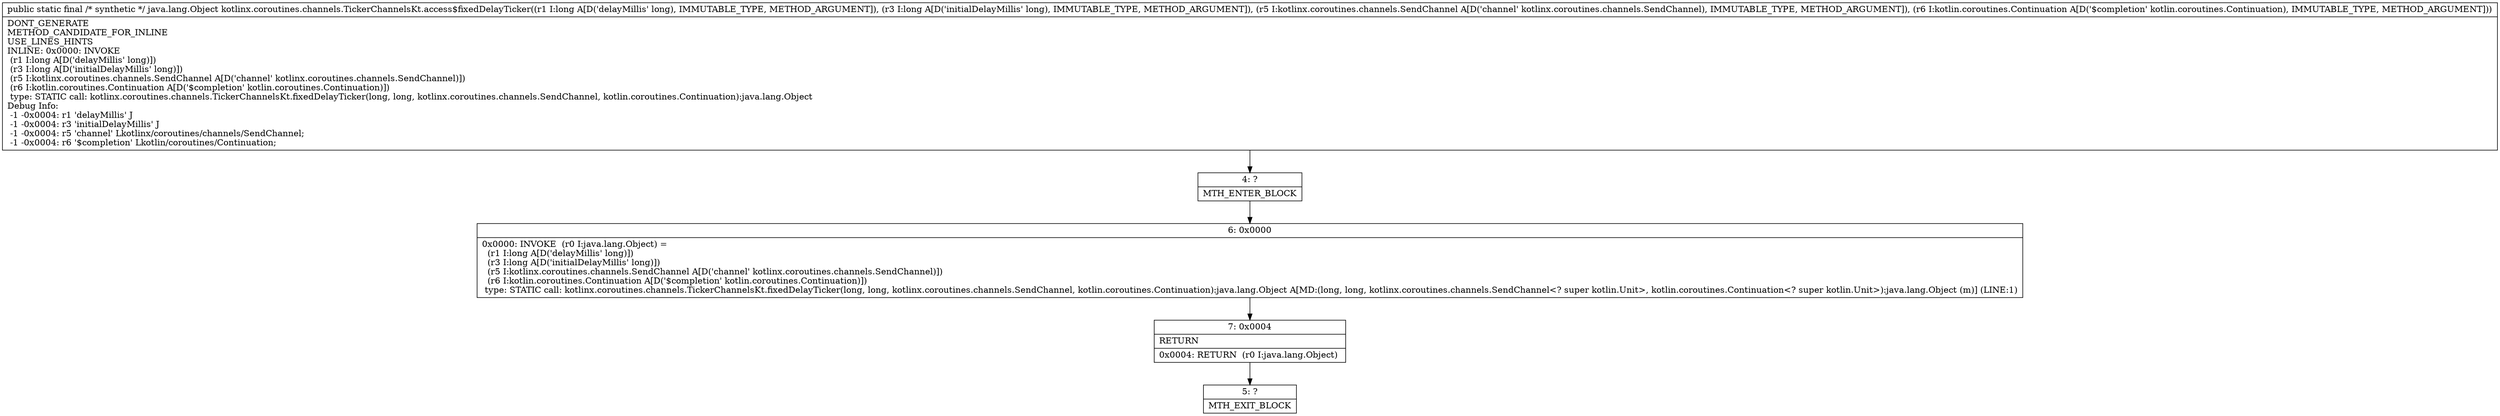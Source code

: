 digraph "CFG forkotlinx.coroutines.channels.TickerChannelsKt.access$fixedDelayTicker(JJLkotlinx\/coroutines\/channels\/SendChannel;Lkotlin\/coroutines\/Continuation;)Ljava\/lang\/Object;" {
Node_4 [shape=record,label="{4\:\ ?|MTH_ENTER_BLOCK\l}"];
Node_6 [shape=record,label="{6\:\ 0x0000|0x0000: INVOKE  (r0 I:java.lang.Object) = \l  (r1 I:long A[D('delayMillis' long)])\l  (r3 I:long A[D('initialDelayMillis' long)])\l  (r5 I:kotlinx.coroutines.channels.SendChannel A[D('channel' kotlinx.coroutines.channels.SendChannel)])\l  (r6 I:kotlin.coroutines.Continuation A[D('$completion' kotlin.coroutines.Continuation)])\l type: STATIC call: kotlinx.coroutines.channels.TickerChannelsKt.fixedDelayTicker(long, long, kotlinx.coroutines.channels.SendChannel, kotlin.coroutines.Continuation):java.lang.Object A[MD:(long, long, kotlinx.coroutines.channels.SendChannel\<? super kotlin.Unit\>, kotlin.coroutines.Continuation\<? super kotlin.Unit\>):java.lang.Object (m)] (LINE:1)\l}"];
Node_7 [shape=record,label="{7\:\ 0x0004|RETURN\l|0x0004: RETURN  (r0 I:java.lang.Object) \l}"];
Node_5 [shape=record,label="{5\:\ ?|MTH_EXIT_BLOCK\l}"];
MethodNode[shape=record,label="{public static final \/* synthetic *\/ java.lang.Object kotlinx.coroutines.channels.TickerChannelsKt.access$fixedDelayTicker((r1 I:long A[D('delayMillis' long), IMMUTABLE_TYPE, METHOD_ARGUMENT]), (r3 I:long A[D('initialDelayMillis' long), IMMUTABLE_TYPE, METHOD_ARGUMENT]), (r5 I:kotlinx.coroutines.channels.SendChannel A[D('channel' kotlinx.coroutines.channels.SendChannel), IMMUTABLE_TYPE, METHOD_ARGUMENT]), (r6 I:kotlin.coroutines.Continuation A[D('$completion' kotlin.coroutines.Continuation), IMMUTABLE_TYPE, METHOD_ARGUMENT]))  | DONT_GENERATE\lMETHOD_CANDIDATE_FOR_INLINE\lUSE_LINES_HINTS\lINLINE: 0x0000: INVOKE  \l  (r1 I:long A[D('delayMillis' long)])\l  (r3 I:long A[D('initialDelayMillis' long)])\l  (r5 I:kotlinx.coroutines.channels.SendChannel A[D('channel' kotlinx.coroutines.channels.SendChannel)])\l  (r6 I:kotlin.coroutines.Continuation A[D('$completion' kotlin.coroutines.Continuation)])\l type: STATIC call: kotlinx.coroutines.channels.TickerChannelsKt.fixedDelayTicker(long, long, kotlinx.coroutines.channels.SendChannel, kotlin.coroutines.Continuation):java.lang.Object\lDebug Info:\l  \-1 \-0x0004: r1 'delayMillis' J\l  \-1 \-0x0004: r3 'initialDelayMillis' J\l  \-1 \-0x0004: r5 'channel' Lkotlinx\/coroutines\/channels\/SendChannel;\l  \-1 \-0x0004: r6 '$completion' Lkotlin\/coroutines\/Continuation;\l}"];
MethodNode -> Node_4;Node_4 -> Node_6;
Node_6 -> Node_7;
Node_7 -> Node_5;
}


